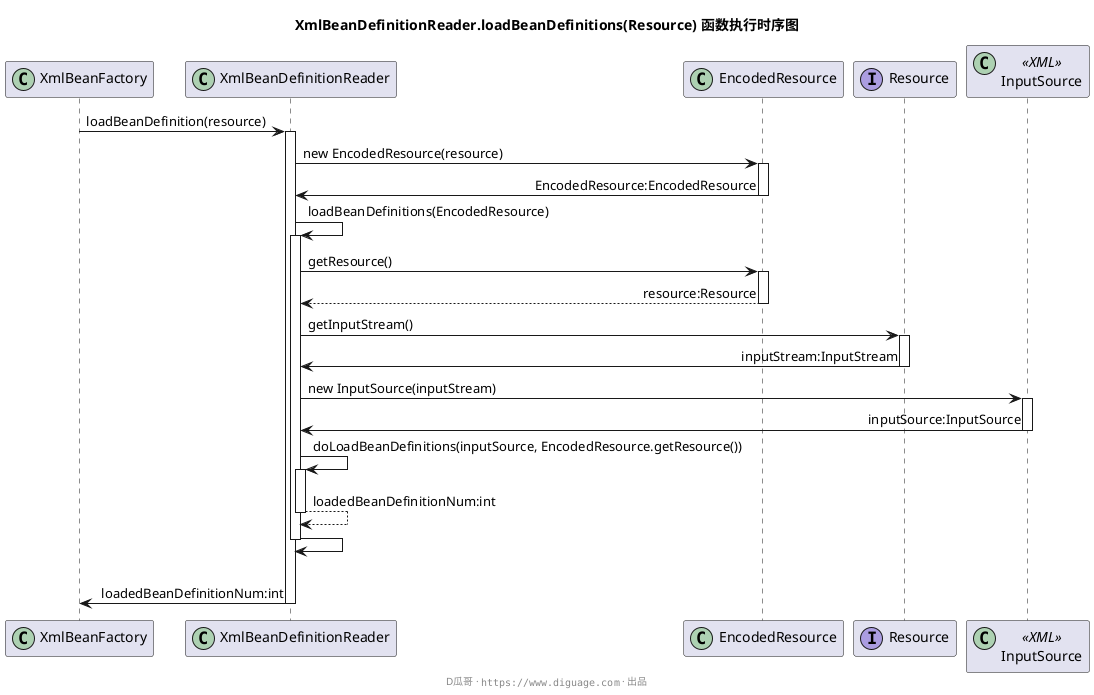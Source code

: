 @startuml
title **XmlBeanDefinitionReader.loadBeanDefinitions(Resource) 函数执行时序图**


'autonumber
skinparam sequenceMessageAlign direction

participant XmlBeanFactory << (C,#ADD1B2) >>
participant XmlBeanDefinitionReader << (C,#ADD1B2) >>
participant EncodedResource << (C,#ADD1B2) >>
participant Resource << (I,#AB9DE1) >>
participant InputSource << (C,#ADD1B2) >> <<XML>>


XmlBeanFactory -> XmlBeanDefinitionReader : loadBeanDefinition(resource)
activate XmlBeanDefinitionReader

    XmlBeanDefinitionReader -> EncodedResource : new EncodedResource(resource)
    activate EncodedResource
    XmlBeanDefinitionReader <- EncodedResource : EncodedResource:EncodedResource
    deactivate EncodedResource

    XmlBeanDefinitionReader -> XmlBeanDefinitionReader : loadBeanDefinitions(EncodedResource)
    activate XmlBeanDefinitionReader

        XmlBeanDefinitionReader -> EncodedResource : getResource()
        activate EncodedResource
        XmlBeanDefinitionReader <-- EncodedResource : resource:Resource
        deactivate EncodedResource

        XmlBeanDefinitionReader -> Resource : getInputStream()
        activate Resource
        XmlBeanDefinitionReader <- Resource : inputStream:InputStream
        deactivate Resource

        XmlBeanDefinitionReader -> InputSource : new InputSource(inputStream)
        activate InputSource
        XmlBeanDefinitionReader <- InputSource : inputSource:InputSource
        deactivate InputSource

        XmlBeanDefinitionReader -> XmlBeanDefinitionReader : doLoadBeanDefinitions(inputSource, EncodedResource.getResource())
        activate XmlBeanDefinitionReader
        XmlBeanDefinitionReader --> XmlBeanDefinitionReader : loadedBeanDefinitionNum:int
        deactivate XmlBeanDefinitionReader

    XmlBeanDefinitionReader -> XmlBeanDefinitionReader
    deactivate XmlBeanDefinitionReader

    |||

XmlBeanFactory <- XmlBeanDefinitionReader : loadedBeanDefinitionNum:int
deactivate XmlBeanDefinitionReader


footer D瓜哥 · ""https://www.diguage.com"" · 出品
@enduml